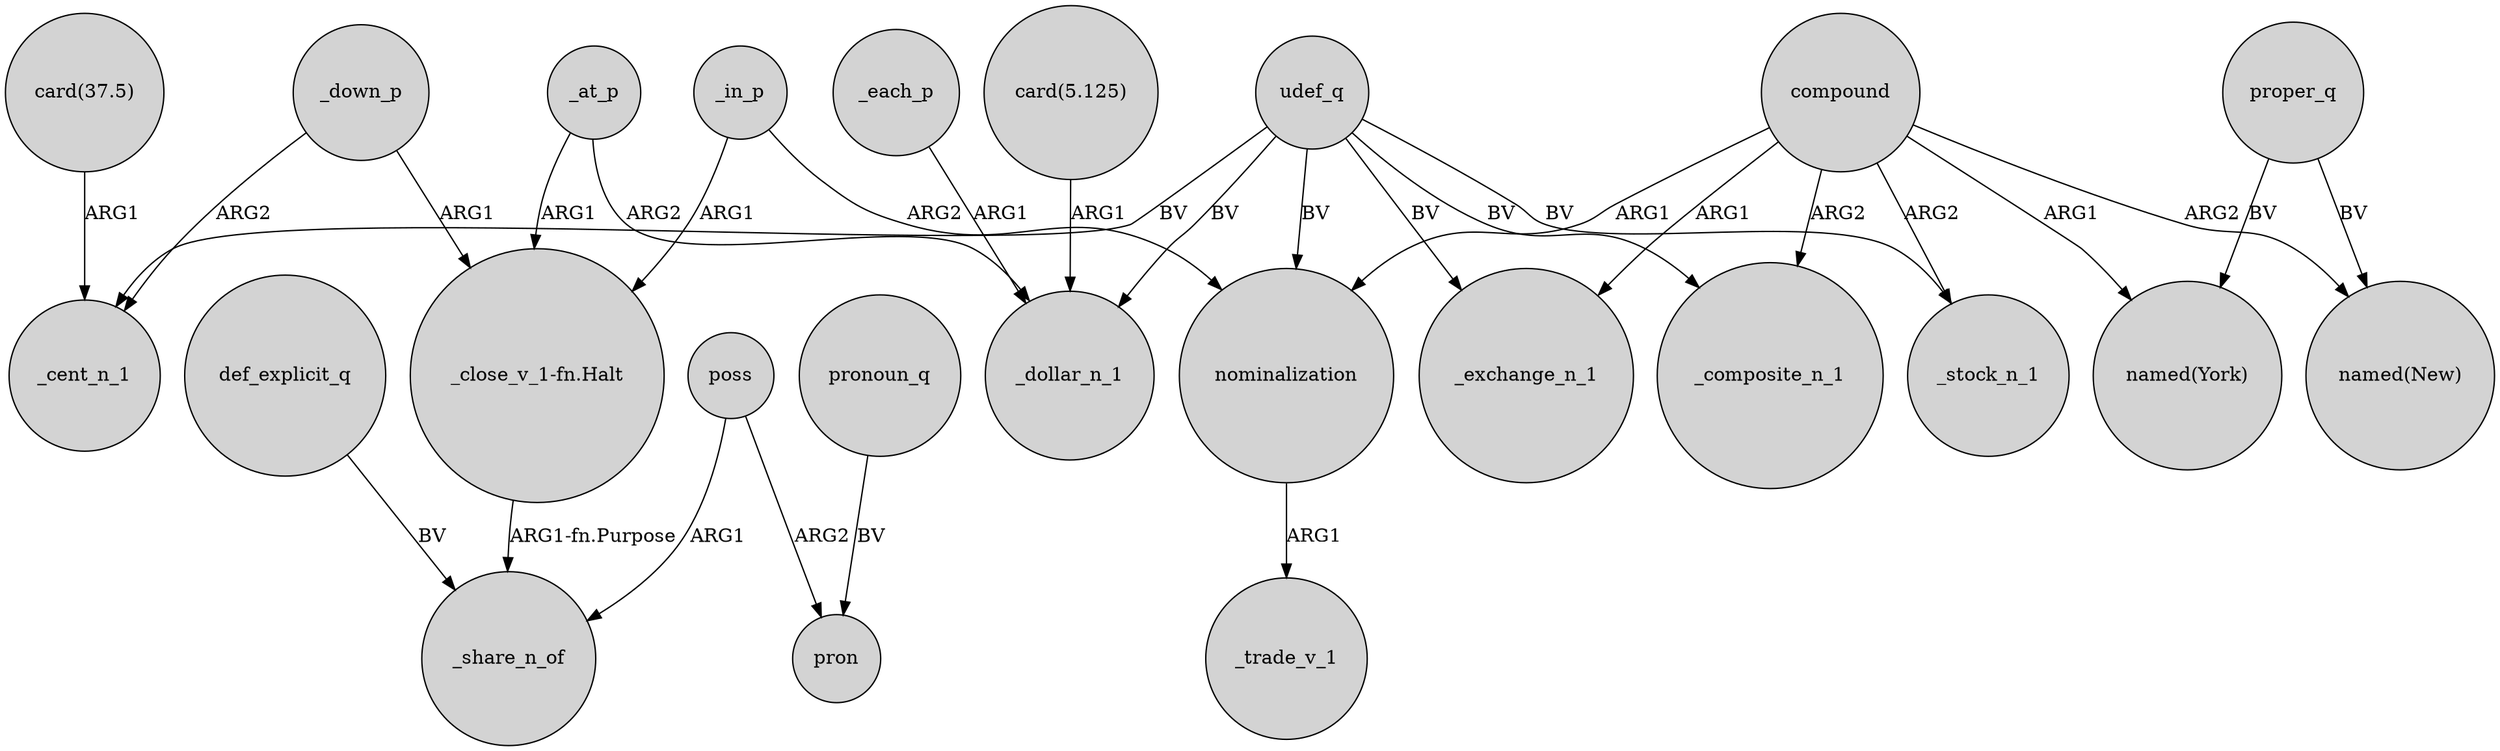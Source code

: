 digraph {
	node [shape=circle style=filled]
	_in_p -> "_close_v_1-fn.Halt" [label=ARG1]
	_down_p -> "_close_v_1-fn.Halt" [label=ARG1]
	"card(5.125)" -> _dollar_n_1 [label=ARG1]
	compound -> "named(New)" [label=ARG2]
	_down_p -> _cent_n_1 [label=ARG2]
	proper_q -> "named(New)" [label=BV]
	udef_q -> nominalization [label=BV]
	udef_q -> _exchange_n_1 [label=BV]
	def_explicit_q -> _share_n_of [label=BV]
	udef_q -> _cent_n_1 [label=BV]
	compound -> _exchange_n_1 [label=ARG1]
	proper_q -> "named(York)" [label=BV]
	pronoun_q -> pron [label=BV]
	compound -> nominalization [label=ARG1]
	udef_q -> _stock_n_1 [label=BV]
	poss -> pron [label=ARG2]
	_at_p -> _dollar_n_1 [label=ARG2]
	poss -> _share_n_of [label=ARG1]
	_at_p -> "_close_v_1-fn.Halt" [label=ARG1]
	compound -> _stock_n_1 [label=ARG2]
	udef_q -> _dollar_n_1 [label=BV]
	udef_q -> _composite_n_1 [label=BV]
	_each_p -> _dollar_n_1 [label=ARG1]
	compound -> "named(York)" [label=ARG1]
	_in_p -> nominalization [label=ARG2]
	compound -> _composite_n_1 [label=ARG2]
	"card(37.5)" -> _cent_n_1 [label=ARG1]
	"_close_v_1-fn.Halt" -> _share_n_of [label="ARG1-fn.Purpose"]
	nominalization -> _trade_v_1 [label=ARG1]
}
